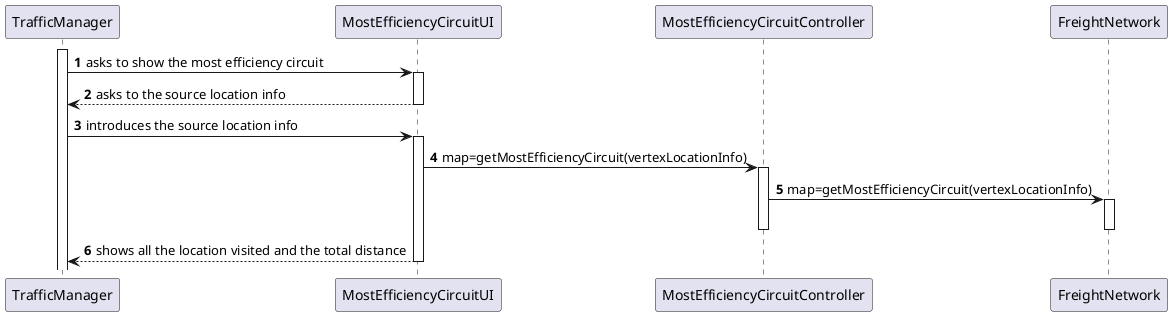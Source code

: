@startuml
'https://plantuml.com/sequence-diagram

participant TrafficManager as TM
participant MostEfficiencyCircuitUI as UI
participant MostEfficiencyCircuitController as C
participant FreightNetwork as FN
autonumber
activate TM
TM->UI  : asks to show the most efficiency circuit
activate UI
UI-->TM : asks to the source location info
deactivate UI
TM->UI  : introduces the source location info
activate UI
UI->C   : map=getMostEfficiencyCircuit(vertexLocationInfo)
activate C
C->FN   : map=getMostEfficiencyCircuit(vertexLocationInfo)
activate FN
deactivate FN

deactivate C
UI-->TM : shows all the location visited and the total distance
deactivate UI
@enduml